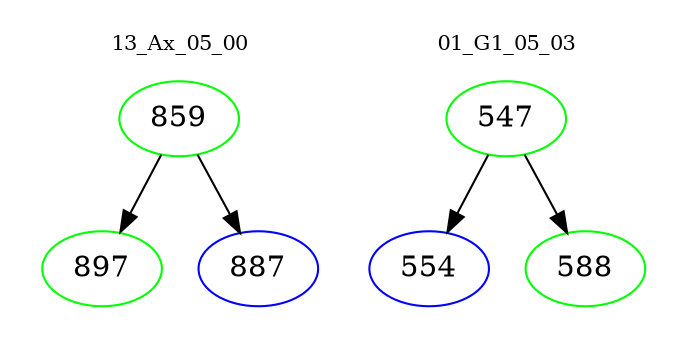 digraph{
subgraph cluster_0 {
color = white
label = "13_Ax_05_00";
fontsize=10;
T0_859 [label="859", color="green"]
T0_859 -> T0_897 [color="black"]
T0_897 [label="897", color="green"]
T0_859 -> T0_887 [color="black"]
T0_887 [label="887", color="blue"]
}
subgraph cluster_1 {
color = white
label = "01_G1_05_03";
fontsize=10;
T1_547 [label="547", color="green"]
T1_547 -> T1_554 [color="black"]
T1_554 [label="554", color="blue"]
T1_547 -> T1_588 [color="black"]
T1_588 [label="588", color="green"]
}
}
